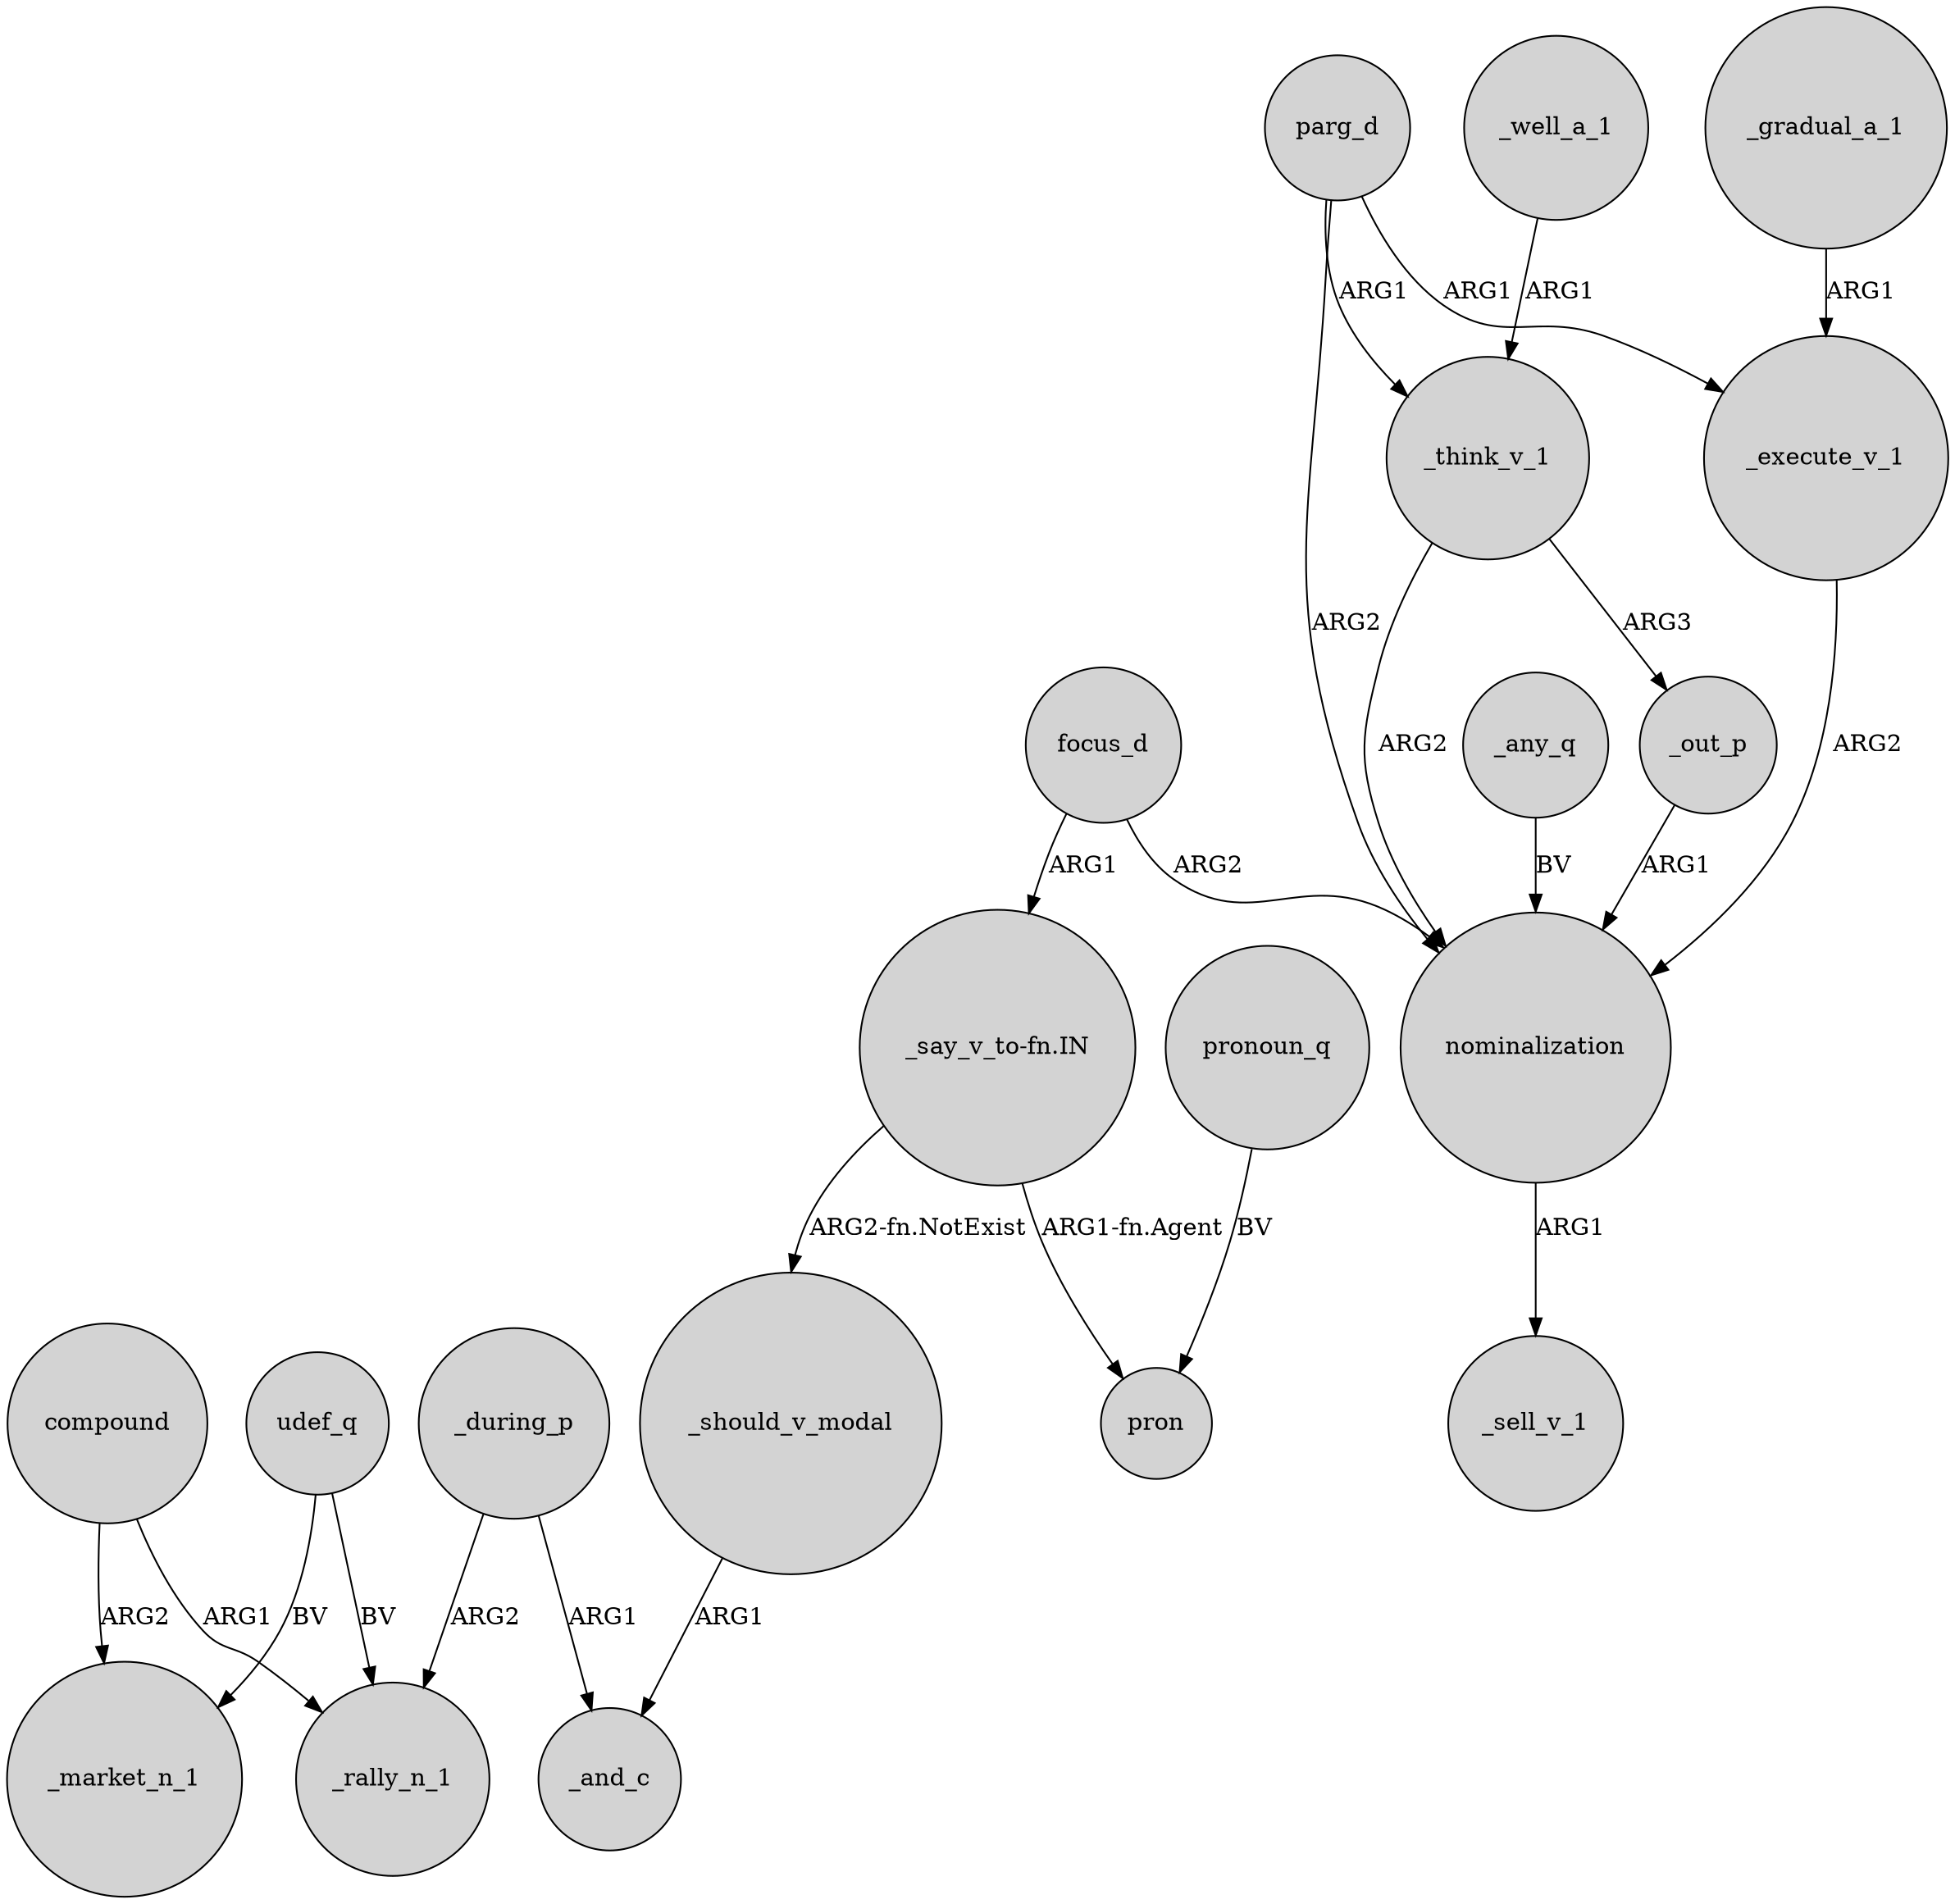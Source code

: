 digraph {
	node [shape=circle style=filled]
	compound -> _market_n_1 [label=ARG2]
	nominalization -> _sell_v_1 [label=ARG1]
	"_say_v_to-fn.IN" -> _should_v_modal [label="ARG2-fn.NotExist"]
	parg_d -> _execute_v_1 [label=ARG1]
	compound -> _rally_n_1 [label=ARG1]
	_out_p -> nominalization [label=ARG1]
	_any_q -> nominalization [label=BV]
	udef_q -> _market_n_1 [label=BV]
	_during_p -> _rally_n_1 [label=ARG2]
	focus_d -> "_say_v_to-fn.IN" [label=ARG1]
	focus_d -> nominalization [label=ARG2]
	_execute_v_1 -> nominalization [label=ARG2]
	pronoun_q -> pron [label=BV]
	_should_v_modal -> _and_c [label=ARG1]
	parg_d -> nominalization [label=ARG2]
	_well_a_1 -> _think_v_1 [label=ARG1]
	_think_v_1 -> nominalization [label=ARG2]
	"_say_v_to-fn.IN" -> pron [label="ARG1-fn.Agent"]
	_think_v_1 -> _out_p [label=ARG3]
	_gradual_a_1 -> _execute_v_1 [label=ARG1]
	_during_p -> _and_c [label=ARG1]
	udef_q -> _rally_n_1 [label=BV]
	parg_d -> _think_v_1 [label=ARG1]
}
